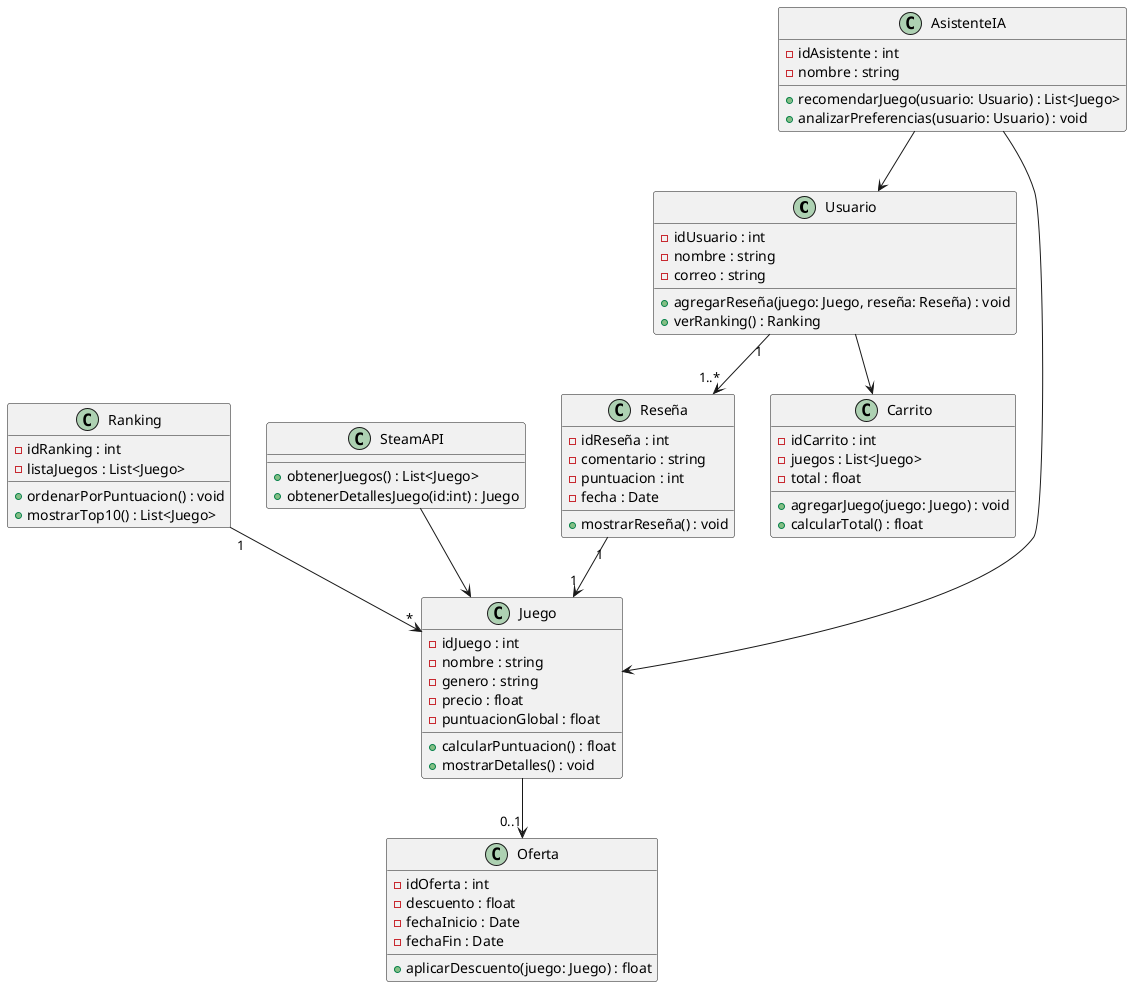 @startuml SteamStormDiagrama
class Usuario {
  - idUsuario : int
  - nombre : string
  - correo : string
  + agregarReseña(juego: Juego, reseña: Reseña) : void
  + verRanking() : Ranking
}

class Reseña {
  - idReseña : int
  - comentario : string
  - puntuacion : int
  - fecha : Date
  + mostrarReseña() : void
}

class Juego {
  - idJuego : int
  - nombre : string
  - genero : string
  - precio : float
  - puntuacionGlobal : float
  + calcularPuntuacion() : float
  + mostrarDetalles() : void
}

class Ranking {
  - idRanking : int
  - listaJuegos : List<Juego>
  + ordenarPorPuntuacion() : void
  + mostrarTop10() : List<Juego>
}

class SteamAPI {
  + obtenerJuegos() : List<Juego>
  + obtenerDetallesJuego(id:int) : Juego
}

class Oferta {
  - idOferta : int
  - descuento : float
  - fechaInicio : Date
  - fechaFin : Date
  + aplicarDescuento(juego: Juego) : float
}

class AsistenteIA {
  - idAsistente : int
  - nombre : string
  + recomendarJuego(usuario: Usuario) : List<Juego>
  + analizarPreferencias(usuario: Usuario) : void
}

class Carrito {
  - idCarrito : int
  - juegos : List<Juego>
  - total : float
  + agregarJuego(juego: Juego) : void
  + calcularTotal() : float
}

Usuario "1" --> "1..*" Reseña
Reseña "1" --> "1" Juego
Ranking "1" --> "*" Juego
SteamAPI --> Juego
Juego --> "0..1" Oferta
AsistenteIA --> Usuario
AsistenteIA --> Juego
Usuario --> Carrito
@enduml

